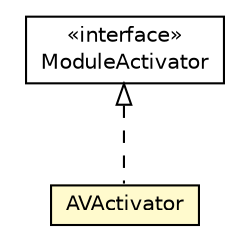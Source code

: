#!/usr/local/bin/dot
#
# Class diagram 
# Generated by UMLGraph version R5_6-24-gf6e263 (http://www.umlgraph.org/)
#

digraph G {
	edge [fontname="Helvetica",fontsize=10,labelfontname="Helvetica",labelfontsize=10];
	node [fontname="Helvetica",fontsize=10,shape=plaintext];
	nodesep=0.25;
	ranksep=0.5;
	// org.universAAL.ontology.AVActivator
	c44006 [label=<<table title="org.universAAL.ontology.AVActivator" border="0" cellborder="1" cellspacing="0" cellpadding="2" port="p" bgcolor="lemonChiffon" href="./AVActivator.html">
		<tr><td><table border="0" cellspacing="0" cellpadding="1">
<tr><td align="center" balign="center"> AVActivator </td></tr>
		</table></td></tr>
		</table>>, URL="./AVActivator.html", fontname="Helvetica", fontcolor="black", fontsize=10.0];
	//org.universAAL.ontology.AVActivator implements org.universAAL.middleware.container.ModuleActivator
	c44559:p -> c44006:p [dir=back,arrowtail=empty,style=dashed];
	// org.universAAL.middleware.container.ModuleActivator
	c44559 [label=<<table title="org.universAAL.middleware.container.ModuleActivator" border="0" cellborder="1" cellspacing="0" cellpadding="2" port="p" href="http://java.sun.com/j2se/1.4.2/docs/api/org/universAAL/middleware/container/ModuleActivator.html">
		<tr><td><table border="0" cellspacing="0" cellpadding="1">
<tr><td align="center" balign="center"> &#171;interface&#187; </td></tr>
<tr><td align="center" balign="center"> ModuleActivator </td></tr>
		</table></td></tr>
		</table>>, URL="http://java.sun.com/j2se/1.4.2/docs/api/org/universAAL/middleware/container/ModuleActivator.html", fontname="Helvetica", fontcolor="black", fontsize=10.0];
}

